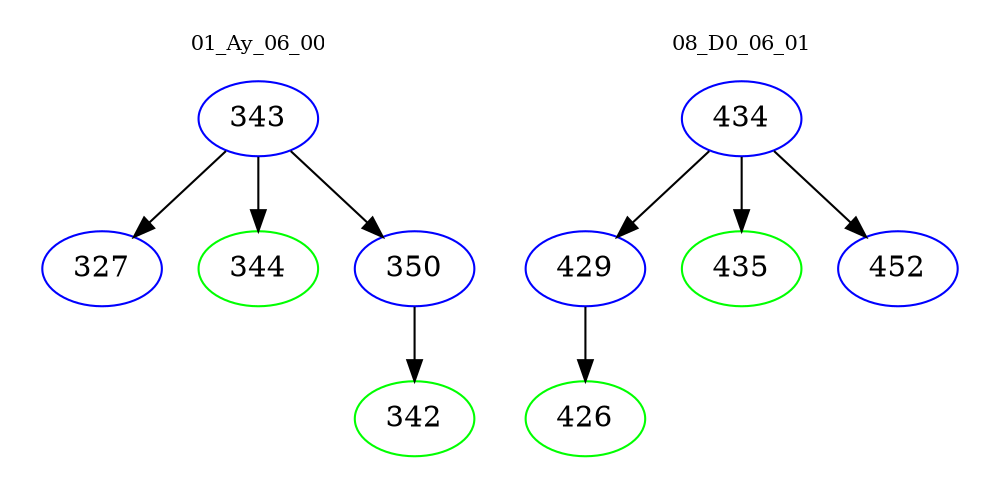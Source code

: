 digraph{
subgraph cluster_0 {
color = white
label = "01_Ay_06_00";
fontsize=10;
T0_343 [label="343", color="blue"]
T0_343 -> T0_327 [color="black"]
T0_327 [label="327", color="blue"]
T0_343 -> T0_344 [color="black"]
T0_344 [label="344", color="green"]
T0_343 -> T0_350 [color="black"]
T0_350 [label="350", color="blue"]
T0_350 -> T0_342 [color="black"]
T0_342 [label="342", color="green"]
}
subgraph cluster_1 {
color = white
label = "08_D0_06_01";
fontsize=10;
T1_434 [label="434", color="blue"]
T1_434 -> T1_429 [color="black"]
T1_429 [label="429", color="blue"]
T1_429 -> T1_426 [color="black"]
T1_426 [label="426", color="green"]
T1_434 -> T1_435 [color="black"]
T1_435 [label="435", color="green"]
T1_434 -> T1_452 [color="black"]
T1_452 [label="452", color="blue"]
}
}
